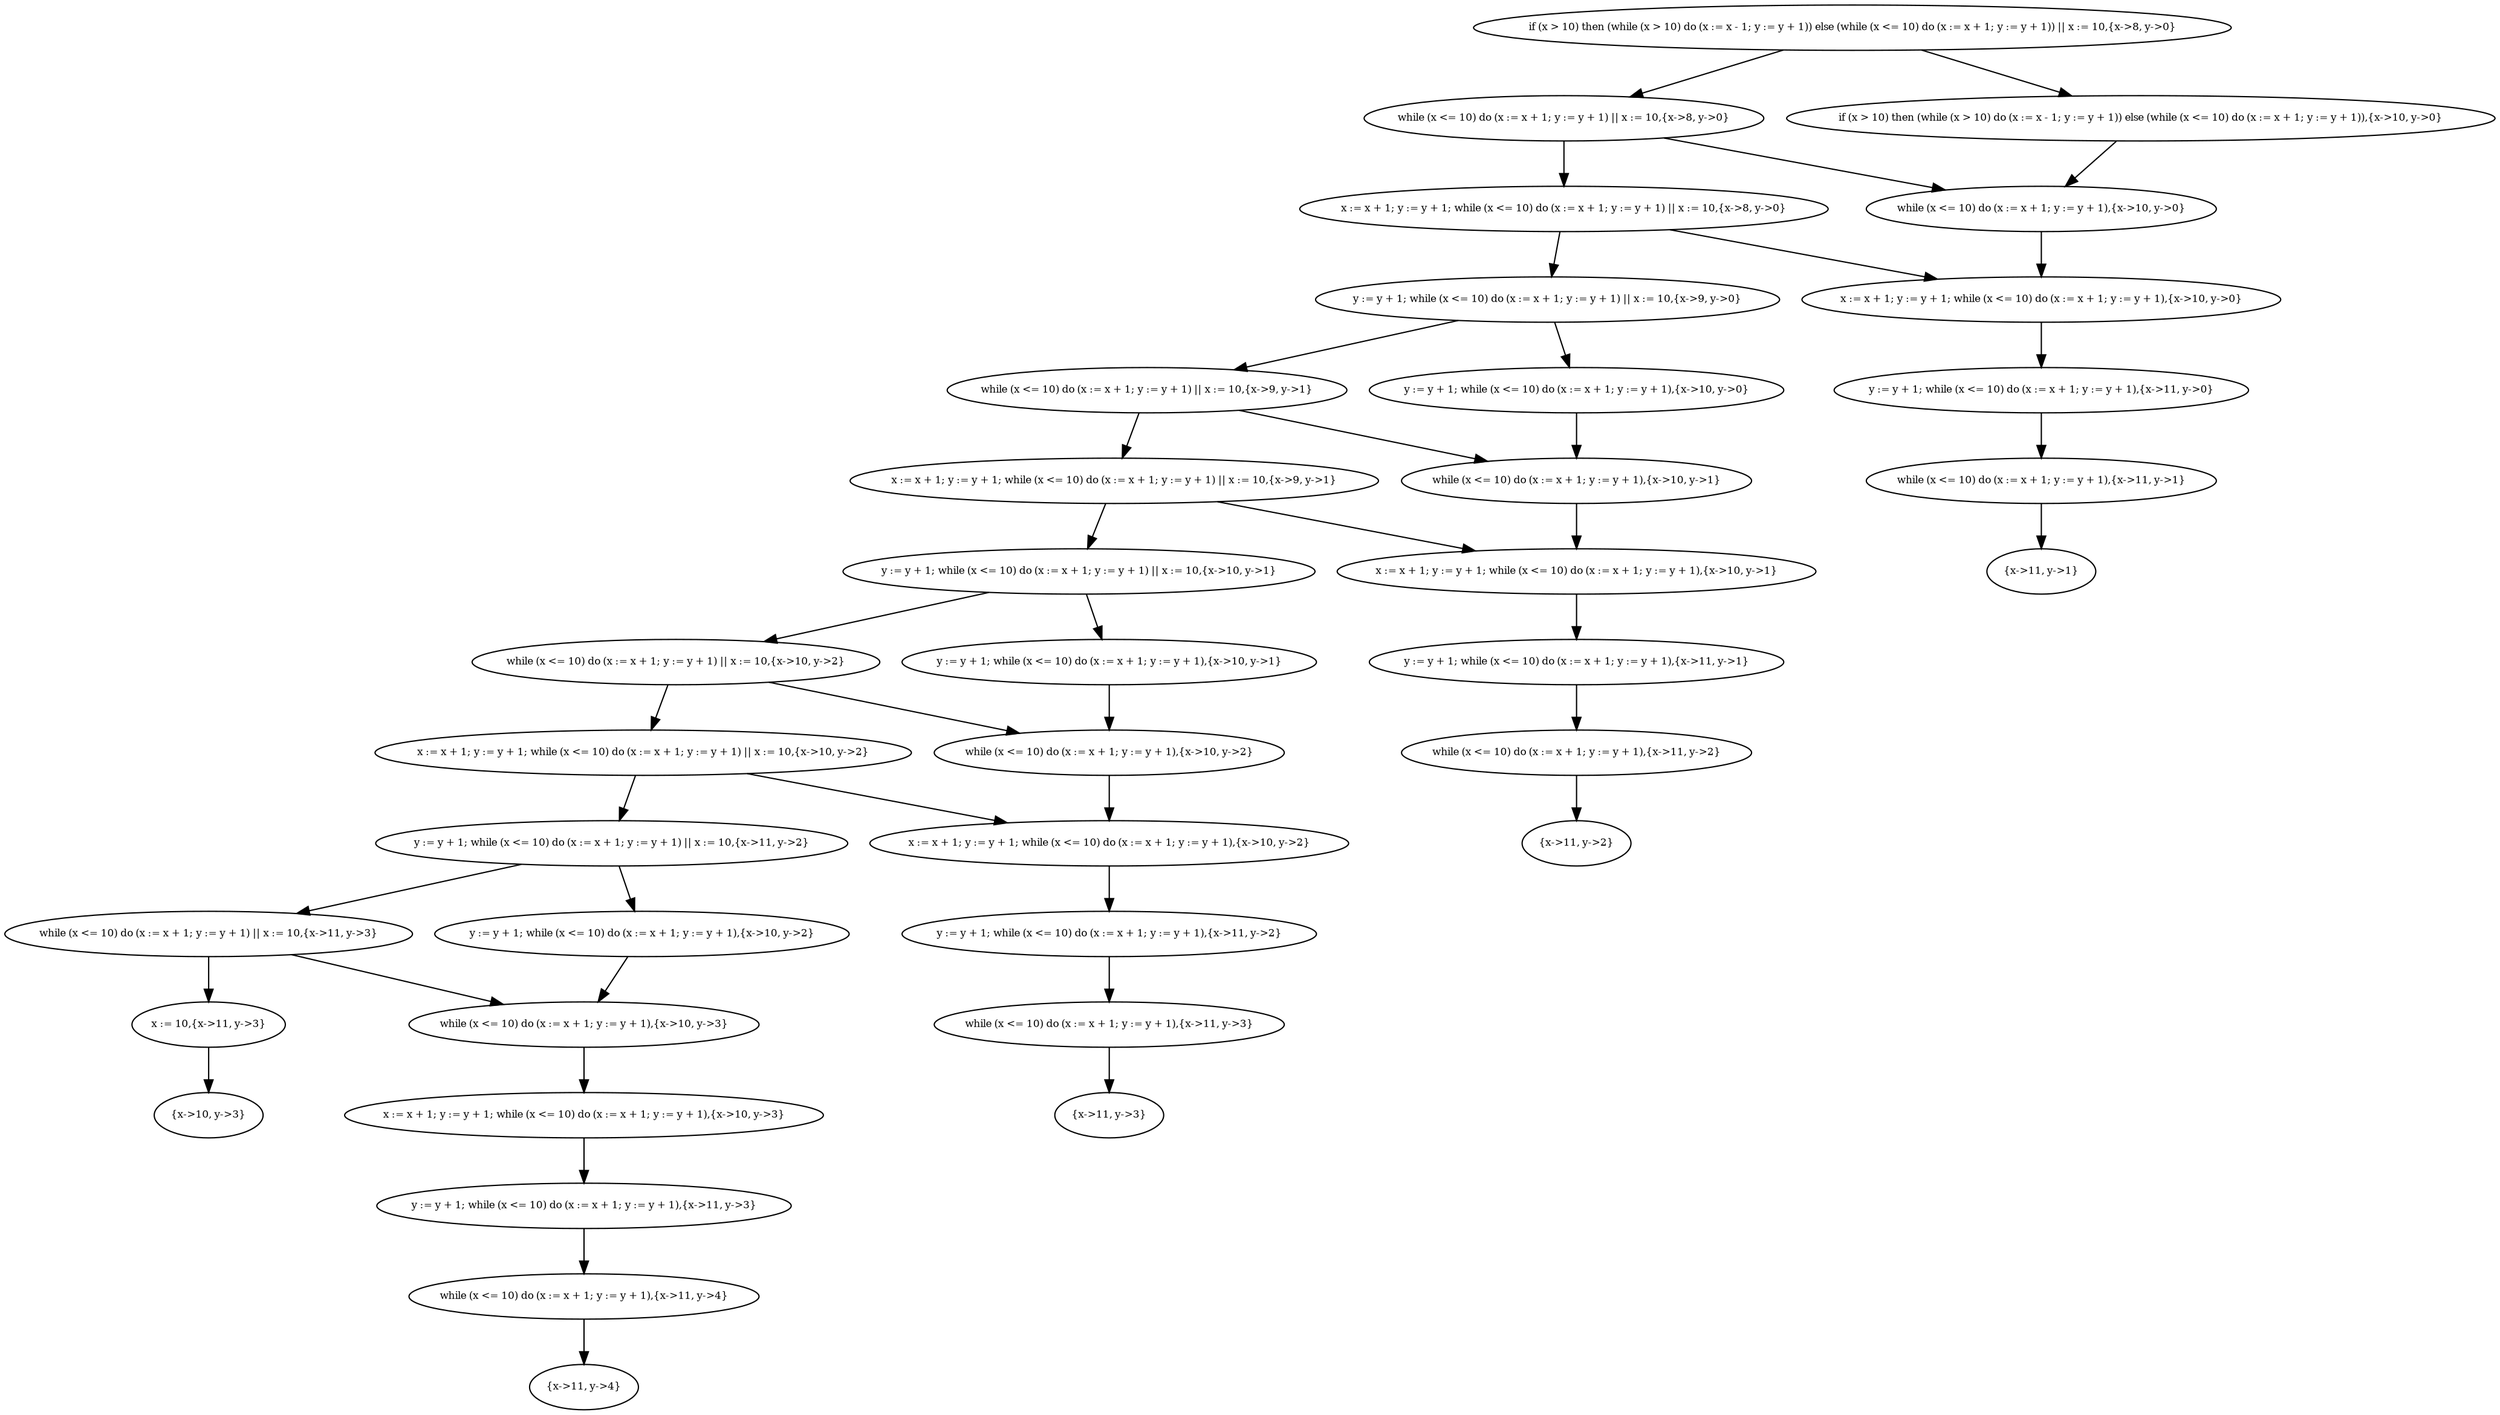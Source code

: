digraph RGL__DirectedAdjacencyGraph {
    "if (x > 10) then (while (x > 10) do (x := x - 1; y := y + 1)) else (while (x <= 10) do (x := x + 1; y := y + 1)) || x := 10,{x->8, y->0}" [
        fontsize = 8,
        label = "if (x > 10) then (while (x > 10) do (x := x - 1; y := y + 1)) else (while (x <= 10) do (x := x + 1; y := y + 1)) || x := 10,{x->8, y->0}"
    ]

    "while (x <= 10) do (x := x + 1; y := y + 1) || x := 10,{x->8, y->0}" [
        fontsize = 8,
        label = "while (x <= 10) do (x := x + 1; y := y + 1) || x := 10,{x->8, y->0}"
    ]

    "x := x + 1; y := y + 1; while (x <= 10) do (x := x + 1; y := y + 1) || x := 10,{x->8, y->0}" [
        fontsize = 8,
        label = "x := x + 1; y := y + 1; while (x <= 10) do (x := x + 1; y := y + 1) || x := 10,{x->8, y->0}"
    ]

    "y := y + 1; while (x <= 10) do (x := x + 1; y := y + 1) || x := 10,{x->9, y->0}" [
        fontsize = 8,
        label = "y := y + 1; while (x <= 10) do (x := x + 1; y := y + 1) || x := 10,{x->9, y->0}"
    ]

    "while (x <= 10) do (x := x + 1; y := y + 1) || x := 10,{x->9, y->1}" [
        fontsize = 8,
        label = "while (x <= 10) do (x := x + 1; y := y + 1) || x := 10,{x->9, y->1}"
    ]

    "x := x + 1; y := y + 1; while (x <= 10) do (x := x + 1; y := y + 1) || x := 10,{x->9, y->1}" [
        fontsize = 8,
        label = "x := x + 1; y := y + 1; while (x <= 10) do (x := x + 1; y := y + 1) || x := 10,{x->9, y->1}"
    ]

    "y := y + 1; while (x <= 10) do (x := x + 1; y := y + 1) || x := 10,{x->10, y->1}" [
        fontsize = 8,
        label = "y := y + 1; while (x <= 10) do (x := x + 1; y := y + 1) || x := 10,{x->10, y->1}"
    ]

    "while (x <= 10) do (x := x + 1; y := y + 1) || x := 10,{x->10, y->2}" [
        fontsize = 8,
        label = "while (x <= 10) do (x := x + 1; y := y + 1) || x := 10,{x->10, y->2}"
    ]

    "x := x + 1; y := y + 1; while (x <= 10) do (x := x + 1; y := y + 1) || x := 10,{x->10, y->2}" [
        fontsize = 8,
        label = "x := x + 1; y := y + 1; while (x <= 10) do (x := x + 1; y := y + 1) || x := 10,{x->10, y->2}"
    ]

    "y := y + 1; while (x <= 10) do (x := x + 1; y := y + 1) || x := 10,{x->11, y->2}" [
        fontsize = 8,
        label = "y := y + 1; while (x <= 10) do (x := x + 1; y := y + 1) || x := 10,{x->11, y->2}"
    ]

    "while (x <= 10) do (x := x + 1; y := y + 1) || x := 10,{x->11, y->3}" [
        fontsize = 8,
        label = "while (x <= 10) do (x := x + 1; y := y + 1) || x := 10,{x->11, y->3}"
    ]

    "x := 10,{x->11, y->3}" [
        fontsize = 8,
        label = "x := 10,{x->11, y->3}"
    ]

    "{x->10, y->3}" [
        fontsize = 8,
        label = "{x->10, y->3}"
    ]

    "while (x <= 10) do (x := x + 1; y := y + 1),{x->10, y->3}" [
        fontsize = 8,
        label = "while (x <= 10) do (x := x + 1; y := y + 1),{x->10, y->3}"
    ]

    "x := x + 1; y := y + 1; while (x <= 10) do (x := x + 1; y := y + 1),{x->10, y->3}" [
        fontsize = 8,
        label = "x := x + 1; y := y + 1; while (x <= 10) do (x := x + 1; y := y + 1),{x->10, y->3}"
    ]

    "y := y + 1; while (x <= 10) do (x := x + 1; y := y + 1),{x->11, y->3}" [
        fontsize = 8,
        label = "y := y + 1; while (x <= 10) do (x := x + 1; y := y + 1),{x->11, y->3}"
    ]

    "while (x <= 10) do (x := x + 1; y := y + 1),{x->11, y->4}" [
        fontsize = 8,
        label = "while (x <= 10) do (x := x + 1; y := y + 1),{x->11, y->4}"
    ]

    "{x->11, y->4}" [
        fontsize = 8,
        label = "{x->11, y->4}"
    ]

    "y := y + 1; while (x <= 10) do (x := x + 1; y := y + 1),{x->10, y->2}" [
        fontsize = 8,
        label = "y := y + 1; while (x <= 10) do (x := x + 1; y := y + 1),{x->10, y->2}"
    ]

    "x := x + 1; y := y + 1; while (x <= 10) do (x := x + 1; y := y + 1),{x->10, y->2}" [
        fontsize = 8,
        label = "x := x + 1; y := y + 1; while (x <= 10) do (x := x + 1; y := y + 1),{x->10, y->2}"
    ]

    "y := y + 1; while (x <= 10) do (x := x + 1; y := y + 1),{x->11, y->2}" [
        fontsize = 8,
        label = "y := y + 1; while (x <= 10) do (x := x + 1; y := y + 1),{x->11, y->2}"
    ]

    "while (x <= 10) do (x := x + 1; y := y + 1),{x->11, y->3}" [
        fontsize = 8,
        label = "while (x <= 10) do (x := x + 1; y := y + 1),{x->11, y->3}"
    ]

    "{x->11, y->3}" [
        fontsize = 8,
        label = "{x->11, y->3}"
    ]

    "while (x <= 10) do (x := x + 1; y := y + 1),{x->10, y->2}" [
        fontsize = 8,
        label = "while (x <= 10) do (x := x + 1; y := y + 1),{x->10, y->2}"
    ]

    "y := y + 1; while (x <= 10) do (x := x + 1; y := y + 1),{x->10, y->1}" [
        fontsize = 8,
        label = "y := y + 1; while (x <= 10) do (x := x + 1; y := y + 1),{x->10, y->1}"
    ]

    "x := x + 1; y := y + 1; while (x <= 10) do (x := x + 1; y := y + 1),{x->10, y->1}" [
        fontsize = 8,
        label = "x := x + 1; y := y + 1; while (x <= 10) do (x := x + 1; y := y + 1),{x->10, y->1}"
    ]

    "y := y + 1; while (x <= 10) do (x := x + 1; y := y + 1),{x->11, y->1}" [
        fontsize = 8,
        label = "y := y + 1; while (x <= 10) do (x := x + 1; y := y + 1),{x->11, y->1}"
    ]

    "while (x <= 10) do (x := x + 1; y := y + 1),{x->11, y->2}" [
        fontsize = 8,
        label = "while (x <= 10) do (x := x + 1; y := y + 1),{x->11, y->2}"
    ]

    "{x->11, y->2}" [
        fontsize = 8,
        label = "{x->11, y->2}"
    ]

    "while (x <= 10) do (x := x + 1; y := y + 1),{x->10, y->1}" [
        fontsize = 8,
        label = "while (x <= 10) do (x := x + 1; y := y + 1),{x->10, y->1}"
    ]

    "y := y + 1; while (x <= 10) do (x := x + 1; y := y + 1),{x->10, y->0}" [
        fontsize = 8,
        label = "y := y + 1; while (x <= 10) do (x := x + 1; y := y + 1),{x->10, y->0}"
    ]

    "x := x + 1; y := y + 1; while (x <= 10) do (x := x + 1; y := y + 1),{x->10, y->0}" [
        fontsize = 8,
        label = "x := x + 1; y := y + 1; while (x <= 10) do (x := x + 1; y := y + 1),{x->10, y->0}"
    ]

    "y := y + 1; while (x <= 10) do (x := x + 1; y := y + 1),{x->11, y->0}" [
        fontsize = 8,
        label = "y := y + 1; while (x <= 10) do (x := x + 1; y := y + 1),{x->11, y->0}"
    ]

    "while (x <= 10) do (x := x + 1; y := y + 1),{x->11, y->1}" [
        fontsize = 8,
        label = "while (x <= 10) do (x := x + 1; y := y + 1),{x->11, y->1}"
    ]

    "{x->11, y->1}" [
        fontsize = 8,
        label = "{x->11, y->1}"
    ]

    "while (x <= 10) do (x := x + 1; y := y + 1),{x->10, y->0}" [
        fontsize = 8,
        label = "while (x <= 10) do (x := x + 1; y := y + 1),{x->10, y->0}"
    ]

    "if (x > 10) then (while (x > 10) do (x := x - 1; y := y + 1)) else (while (x <= 10) do (x := x + 1; y := y + 1)),{x->10, y->0}" [
        fontsize = 8,
        label = "if (x > 10) then (while (x > 10) do (x := x - 1; y := y + 1)) else (while (x <= 10) do (x := x + 1; y := y + 1)),{x->10, y->0}"
    ]

    "if (x > 10) then (while (x > 10) do (x := x - 1; y := y + 1)) else (while (x <= 10) do (x := x + 1; y := y + 1)) || x := 10,{x->8, y->0}" -> "while (x <= 10) do (x := x + 1; y := y + 1) || x := 10,{x->8, y->0}" [
        fontsize = 8
    ]

    "if (x > 10) then (while (x > 10) do (x := x - 1; y := y + 1)) else (while (x <= 10) do (x := x + 1; y := y + 1)) || x := 10,{x->8, y->0}" -> "if (x > 10) then (while (x > 10) do (x := x - 1; y := y + 1)) else (while (x <= 10) do (x := x + 1; y := y + 1)),{x->10, y->0}" [
        fontsize = 8
    ]

    "while (x <= 10) do (x := x + 1; y := y + 1) || x := 10,{x->8, y->0}" -> "x := x + 1; y := y + 1; while (x <= 10) do (x := x + 1; y := y + 1) || x := 10,{x->8, y->0}" [
        fontsize = 8
    ]

    "while (x <= 10) do (x := x + 1; y := y + 1) || x := 10,{x->8, y->0}" -> "while (x <= 10) do (x := x + 1; y := y + 1),{x->10, y->0}" [
        fontsize = 8
    ]

    "x := x + 1; y := y + 1; while (x <= 10) do (x := x + 1; y := y + 1) || x := 10,{x->8, y->0}" -> "y := y + 1; while (x <= 10) do (x := x + 1; y := y + 1) || x := 10,{x->9, y->0}" [
        fontsize = 8
    ]

    "x := x + 1; y := y + 1; while (x <= 10) do (x := x + 1; y := y + 1) || x := 10,{x->8, y->0}" -> "x := x + 1; y := y + 1; while (x <= 10) do (x := x + 1; y := y + 1),{x->10, y->0}" [
        fontsize = 8
    ]

    "y := y + 1; while (x <= 10) do (x := x + 1; y := y + 1) || x := 10,{x->9, y->0}" -> "while (x <= 10) do (x := x + 1; y := y + 1) || x := 10,{x->9, y->1}" [
        fontsize = 8
    ]

    "y := y + 1; while (x <= 10) do (x := x + 1; y := y + 1) || x := 10,{x->9, y->0}" -> "y := y + 1; while (x <= 10) do (x := x + 1; y := y + 1),{x->10, y->0}" [
        fontsize = 8
    ]

    "while (x <= 10) do (x := x + 1; y := y + 1) || x := 10,{x->9, y->1}" -> "x := x + 1; y := y + 1; while (x <= 10) do (x := x + 1; y := y + 1) || x := 10,{x->9, y->1}" [
        fontsize = 8
    ]

    "while (x <= 10) do (x := x + 1; y := y + 1) || x := 10,{x->9, y->1}" -> "while (x <= 10) do (x := x + 1; y := y + 1),{x->10, y->1}" [
        fontsize = 8
    ]

    "x := x + 1; y := y + 1; while (x <= 10) do (x := x + 1; y := y + 1) || x := 10,{x->9, y->1}" -> "y := y + 1; while (x <= 10) do (x := x + 1; y := y + 1) || x := 10,{x->10, y->1}" [
        fontsize = 8
    ]

    "x := x + 1; y := y + 1; while (x <= 10) do (x := x + 1; y := y + 1) || x := 10,{x->9, y->1}" -> "x := x + 1; y := y + 1; while (x <= 10) do (x := x + 1; y := y + 1),{x->10, y->1}" [
        fontsize = 8
    ]

    "y := y + 1; while (x <= 10) do (x := x + 1; y := y + 1) || x := 10,{x->10, y->1}" -> "while (x <= 10) do (x := x + 1; y := y + 1) || x := 10,{x->10, y->2}" [
        fontsize = 8
    ]

    "y := y + 1; while (x <= 10) do (x := x + 1; y := y + 1) || x := 10,{x->10, y->1}" -> "y := y + 1; while (x <= 10) do (x := x + 1; y := y + 1),{x->10, y->1}" [
        fontsize = 8
    ]

    "while (x <= 10) do (x := x + 1; y := y + 1) || x := 10,{x->10, y->2}" -> "x := x + 1; y := y + 1; while (x <= 10) do (x := x + 1; y := y + 1) || x := 10,{x->10, y->2}" [
        fontsize = 8
    ]

    "while (x <= 10) do (x := x + 1; y := y + 1) || x := 10,{x->10, y->2}" -> "while (x <= 10) do (x := x + 1; y := y + 1),{x->10, y->2}" [
        fontsize = 8
    ]

    "x := x + 1; y := y + 1; while (x <= 10) do (x := x + 1; y := y + 1) || x := 10,{x->10, y->2}" -> "y := y + 1; while (x <= 10) do (x := x + 1; y := y + 1) || x := 10,{x->11, y->2}" [
        fontsize = 8
    ]

    "x := x + 1; y := y + 1; while (x <= 10) do (x := x + 1; y := y + 1) || x := 10,{x->10, y->2}" -> "x := x + 1; y := y + 1; while (x <= 10) do (x := x + 1; y := y + 1),{x->10, y->2}" [
        fontsize = 8
    ]

    "y := y + 1; while (x <= 10) do (x := x + 1; y := y + 1) || x := 10,{x->11, y->2}" -> "while (x <= 10) do (x := x + 1; y := y + 1) || x := 10,{x->11, y->3}" [
        fontsize = 8
    ]

    "y := y + 1; while (x <= 10) do (x := x + 1; y := y + 1) || x := 10,{x->11, y->2}" -> "y := y + 1; while (x <= 10) do (x := x + 1; y := y + 1),{x->10, y->2}" [
        fontsize = 8
    ]

    "while (x <= 10) do (x := x + 1; y := y + 1) || x := 10,{x->11, y->3}" -> "x := 10,{x->11, y->3}" [
        fontsize = 8
    ]

    "while (x <= 10) do (x := x + 1; y := y + 1) || x := 10,{x->11, y->3}" -> "while (x <= 10) do (x := x + 1; y := y + 1),{x->10, y->3}" [
        fontsize = 8
    ]

    "x := 10,{x->11, y->3}" -> "{x->10, y->3}" [
        fontsize = 8
    ]

    "while (x <= 10) do (x := x + 1; y := y + 1),{x->10, y->3}" -> "x := x + 1; y := y + 1; while (x <= 10) do (x := x + 1; y := y + 1),{x->10, y->3}" [
        fontsize = 8
    ]

    "x := x + 1; y := y + 1; while (x <= 10) do (x := x + 1; y := y + 1),{x->10, y->3}" -> "y := y + 1; while (x <= 10) do (x := x + 1; y := y + 1),{x->11, y->3}" [
        fontsize = 8
    ]

    "y := y + 1; while (x <= 10) do (x := x + 1; y := y + 1),{x->11, y->3}" -> "while (x <= 10) do (x := x + 1; y := y + 1),{x->11, y->4}" [
        fontsize = 8
    ]

    "while (x <= 10) do (x := x + 1; y := y + 1),{x->11, y->4}" -> "{x->11, y->4}" [
        fontsize = 8
    ]

    "y := y + 1; while (x <= 10) do (x := x + 1; y := y + 1),{x->10, y->2}" -> "while (x <= 10) do (x := x + 1; y := y + 1),{x->10, y->3}" [
        fontsize = 8
    ]

    "x := x + 1; y := y + 1; while (x <= 10) do (x := x + 1; y := y + 1),{x->10, y->2}" -> "y := y + 1; while (x <= 10) do (x := x + 1; y := y + 1),{x->11, y->2}" [
        fontsize = 8
    ]

    "y := y + 1; while (x <= 10) do (x := x + 1; y := y + 1),{x->11, y->2}" -> "while (x <= 10) do (x := x + 1; y := y + 1),{x->11, y->3}" [
        fontsize = 8
    ]

    "while (x <= 10) do (x := x + 1; y := y + 1),{x->11, y->3}" -> "{x->11, y->3}" [
        fontsize = 8
    ]

    "while (x <= 10) do (x := x + 1; y := y + 1),{x->10, y->2}" -> "x := x + 1; y := y + 1; while (x <= 10) do (x := x + 1; y := y + 1),{x->10, y->2}" [
        fontsize = 8
    ]

    "y := y + 1; while (x <= 10) do (x := x + 1; y := y + 1),{x->10, y->1}" -> "while (x <= 10) do (x := x + 1; y := y + 1),{x->10, y->2}" [
        fontsize = 8
    ]

    "x := x + 1; y := y + 1; while (x <= 10) do (x := x + 1; y := y + 1),{x->10, y->1}" -> "y := y + 1; while (x <= 10) do (x := x + 1; y := y + 1),{x->11, y->1}" [
        fontsize = 8
    ]

    "y := y + 1; while (x <= 10) do (x := x + 1; y := y + 1),{x->11, y->1}" -> "while (x <= 10) do (x := x + 1; y := y + 1),{x->11, y->2}" [
        fontsize = 8
    ]

    "while (x <= 10) do (x := x + 1; y := y + 1),{x->11, y->2}" -> "{x->11, y->2}" [
        fontsize = 8
    ]

    "while (x <= 10) do (x := x + 1; y := y + 1),{x->10, y->1}" -> "x := x + 1; y := y + 1; while (x <= 10) do (x := x + 1; y := y + 1),{x->10, y->1}" [
        fontsize = 8
    ]

    "y := y + 1; while (x <= 10) do (x := x + 1; y := y + 1),{x->10, y->0}" -> "while (x <= 10) do (x := x + 1; y := y + 1),{x->10, y->1}" [
        fontsize = 8
    ]

    "x := x + 1; y := y + 1; while (x <= 10) do (x := x + 1; y := y + 1),{x->10, y->0}" -> "y := y + 1; while (x <= 10) do (x := x + 1; y := y + 1),{x->11, y->0}" [
        fontsize = 8
    ]

    "y := y + 1; while (x <= 10) do (x := x + 1; y := y + 1),{x->11, y->0}" -> "while (x <= 10) do (x := x + 1; y := y + 1),{x->11, y->1}" [
        fontsize = 8
    ]

    "while (x <= 10) do (x := x + 1; y := y + 1),{x->11, y->1}" -> "{x->11, y->1}" [
        fontsize = 8
    ]

    "while (x <= 10) do (x := x + 1; y := y + 1),{x->10, y->0}" -> "x := x + 1; y := y + 1; while (x <= 10) do (x := x + 1; y := y + 1),{x->10, y->0}" [
        fontsize = 8
    ]

    "if (x > 10) then (while (x > 10) do (x := x - 1; y := y + 1)) else (while (x <= 10) do (x := x + 1; y := y + 1)),{x->10, y->0}" -> "while (x <= 10) do (x := x + 1; y := y + 1),{x->10, y->0}" [
        fontsize = 8
    ]
}
